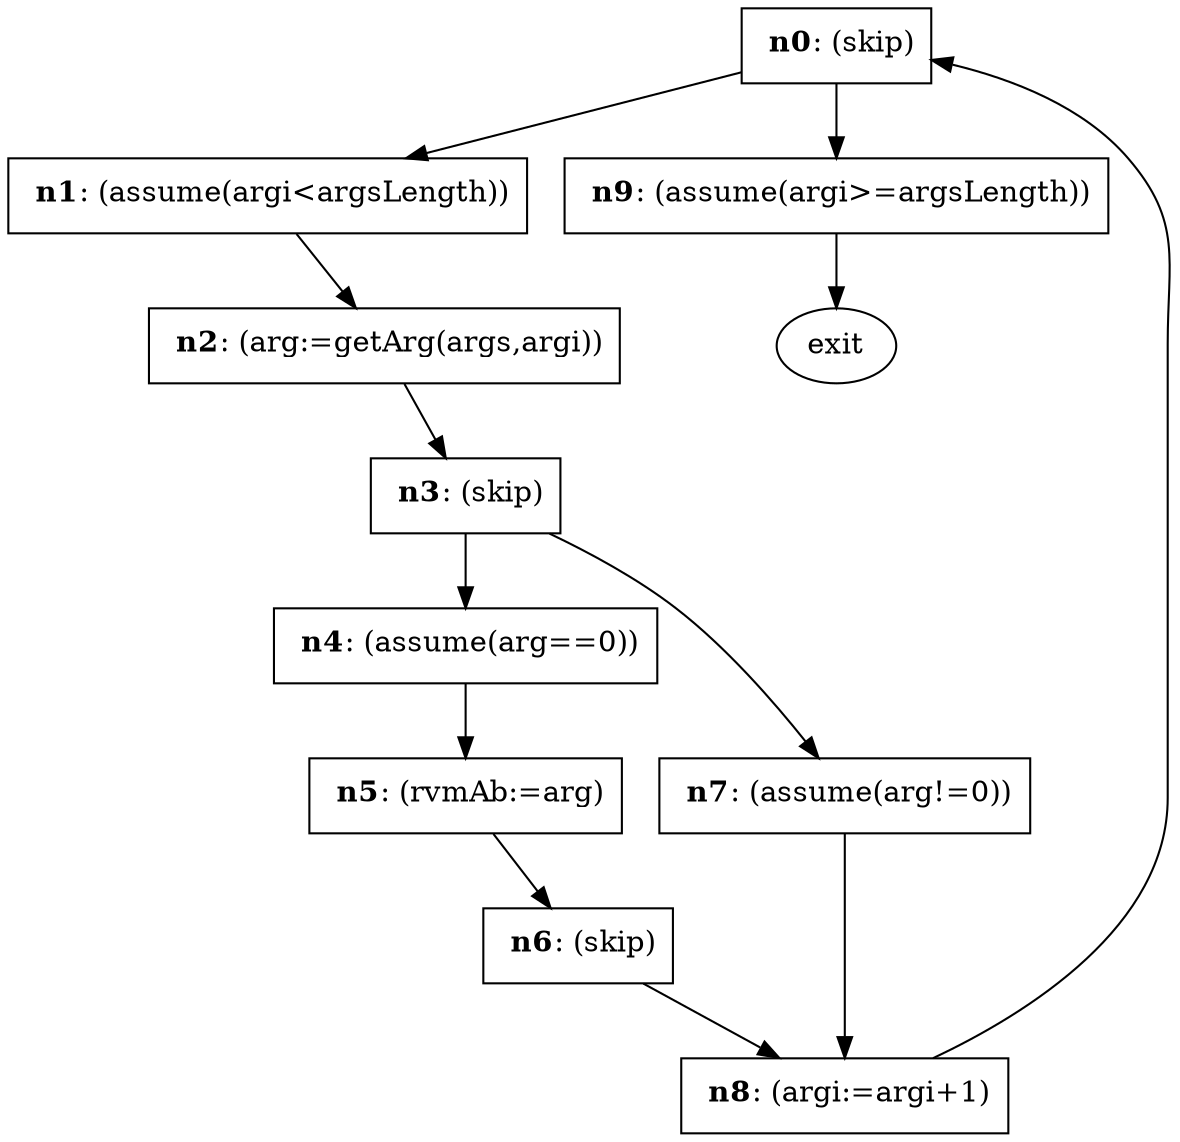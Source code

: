 digraph product {
n0 [label=< <B>n0</B>: (skip)>, shape=box]
n0 -> n1
n0 -> n9
n1 [label=< <B>n1</B>: (assume(argi&#60;argsLength))>, shape=box]
n1 -> n2
n2 [label=< <B>n2</B>: (arg:=getArg(args,argi))>, shape=box]
n2 -> n3
n3 [label=< <B>n3</B>: (skip)>, shape=box]
n3 -> n4
n3 -> n7
n4 [label=< <B>n4</B>: (assume(arg==0))>, shape=box]
n4 -> n5
n5 [label=< <B>n5</B>: (rvmAb:=arg)>, shape=box]
n5 -> n6
n6 [label=< <B>n6</B>: (skip)>, shape=box]
n6 -> n8
n7 [label=< <B>n7</B>: (assume(arg!=0))>, shape=box]
n7 -> n8
n8 [label=< <B>n8</B>: (argi:=argi+1)>, shape=box]
n8 -> n0
n9 [label=< <B>n9</B>: (assume(argi&#62;=argsLength))>, shape=box]
n9 -> exit
}
